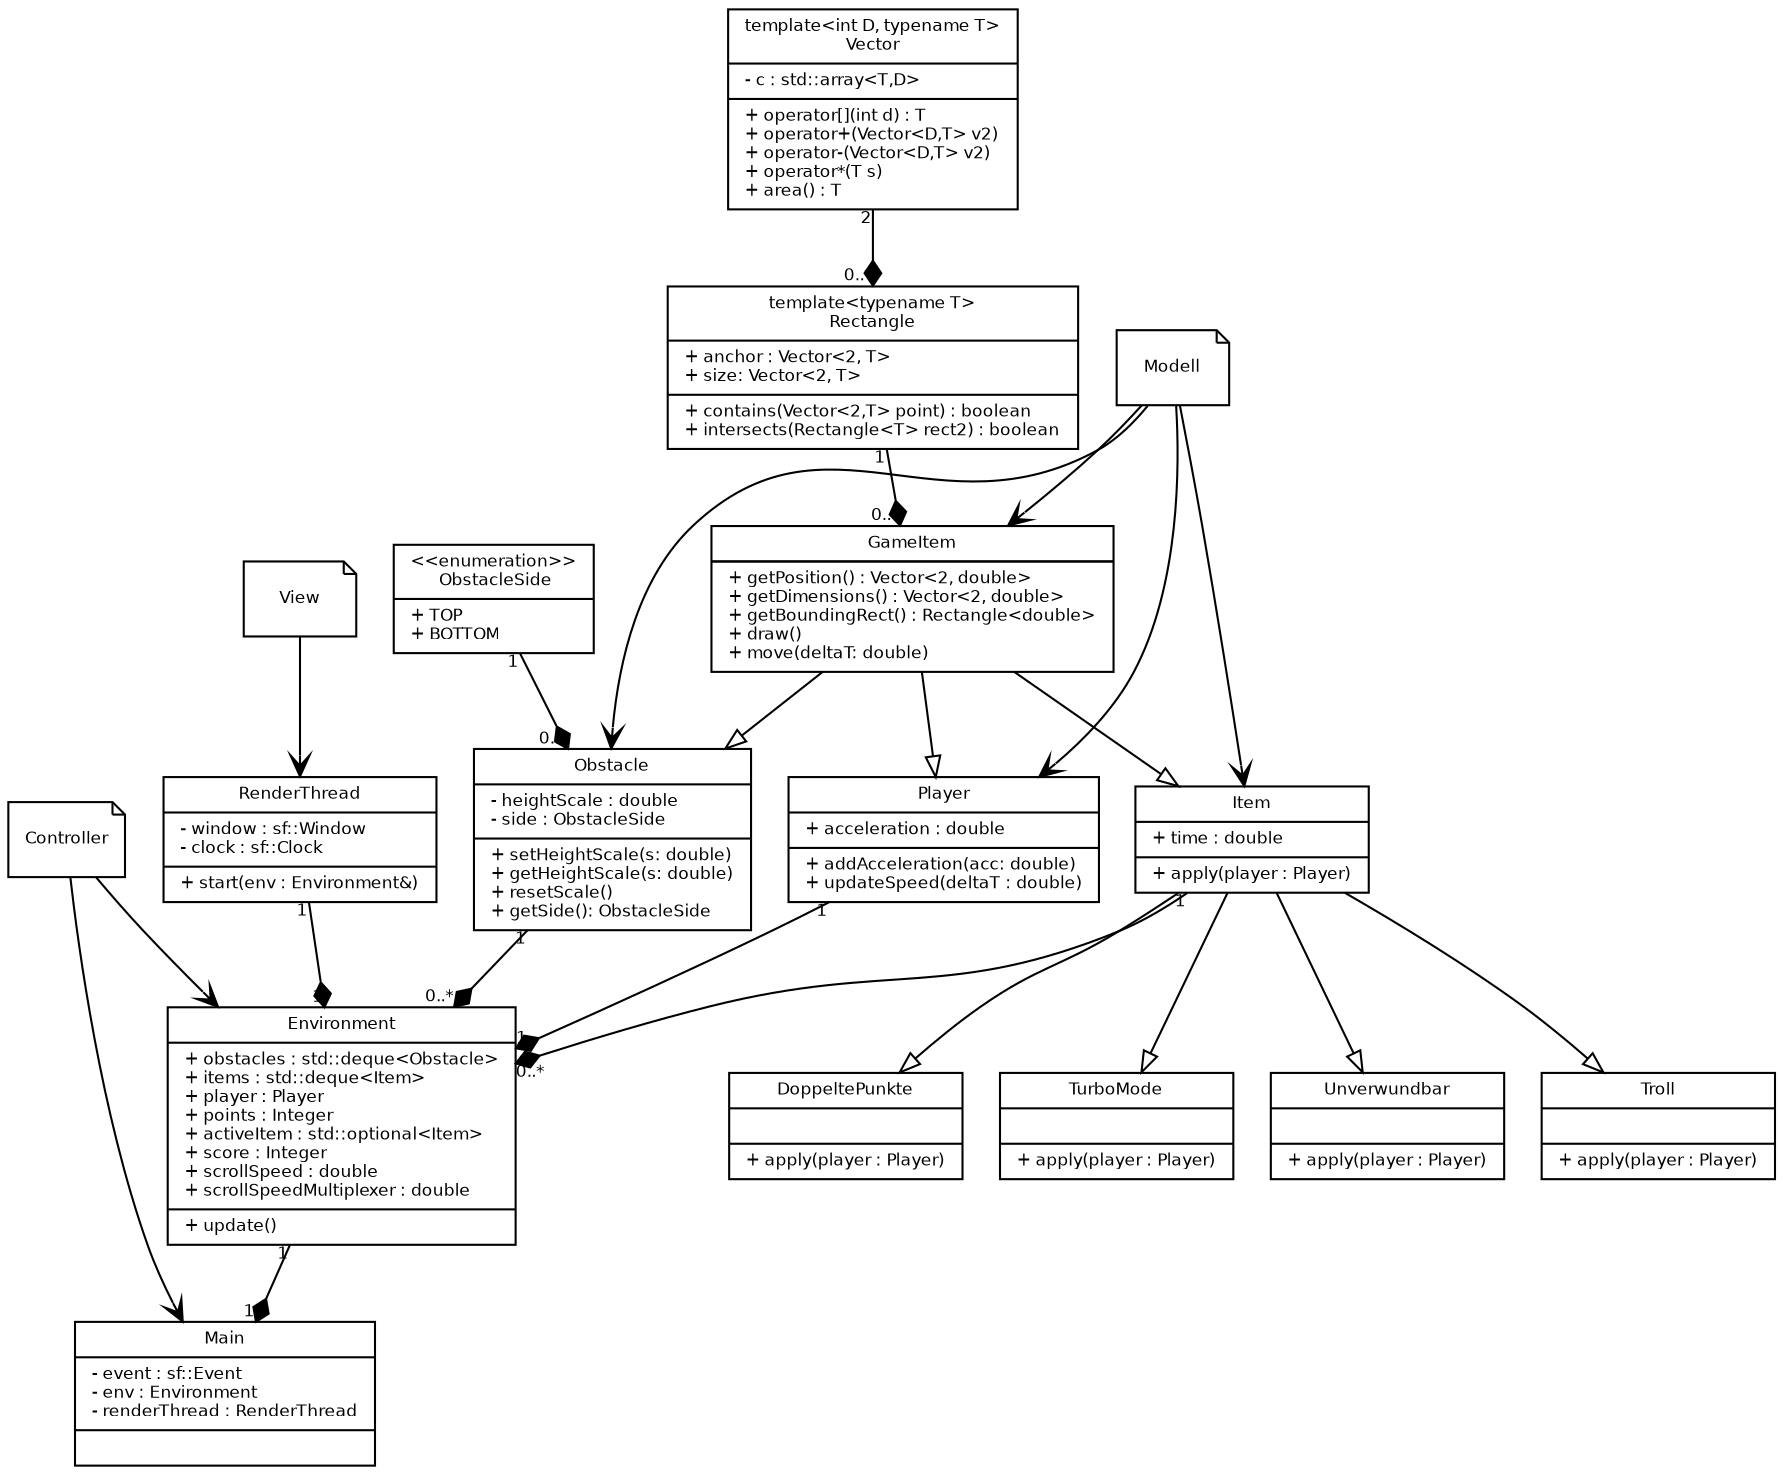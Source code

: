 digraph G {
    // General Layout
    fontname = "Bitstream Vera Sans"
    fontsize = 8

    node [
        fontname = "Bitstream Vera Sans"
        fontsize = 8
        shape = "record"
    ]

    edge [
        fontname = "Bitstream Vera Sans"
        fontsize = 8
        arrowhead = "onormal"
    ]

    // Classes
    RenderThread [
        label = "{RenderThread|- window : sf::Window\l- clock : sf::Clock\l|+ start(env : Environment&)\l}"
    ]

    Main [
        label = "{Main|- event : sf::Event\l- env : Environment\l- renderThread : RenderThread\l|}"
    ]

    Environment [
        label = "{Environment|+ obstacles : std::deque\<Obstacle\>\l+ items : std::deque\<Item\>\l+ player : Player\l+ points : Integer\l+ activeItem : std::optional\<Item\>\l+ score : Integer\l+ scrollSpeed : double\l+ scrollSpeedMultiplexer : double\l|+ update()\l}"
    ]

    GameItem [
        label = "{GameItem|- boundingRect : Rectangle<double>\l- speed : Vector\<2, double\>\l|+ getPosition() : Vector\<2, double\>\l+ getDimensions() : Vector\<2, double\>\l+ getBoundingRect() : Rectangle\<double\>\l+ draw()\l+ move(deltaT: double)\l}"
    ]
    Obstacle [
        label = "{Obstacle|- heightScale : double\l- side : ObstacleSide\l|+ setHeightScale(s: double)\l+ getHeightScale(s: double)\l+ resetScale()\l+ getSide(): ObstacleSide\l}"
    ]       

    ObstacleSide [
        label = "{\<\<enumeration\>\>\n ObstacleSide|+ TOP\l+ BOTTOM\l}"
    ]

    Item [
        label = "{Item|+ time : double\l| + apply(player : Player)\l}"
    ]

    ItemTypeUnverwundbar [
        label = "{Unverwundbar||+ apply(player : Player)\l}"
    ]
    ItemTypeTroll [
        label = "{Troll||+ apply(player : Player)\l}"
    ]
    ItemTypeDoppeltePunkte [
        label = "{DoppeltePunkte||+ apply(player : Player)\l}"
    ]
    ItemTypeTurboMode [
        label = "{TurboMode||+ apply(player : Player)\l}"
    ]

    Player [
        label = "{Player|+ acceleration : double\l|+ addAcceleration(acc: double)\l+ updateSpeed(deltaT : double)\l}"
    ]
    
    Rectangle [
        label = "{template\<typename T\>\nRectangle|+ anchor : Vector\<2, T\>\l+ size: Vector\<2, T\>\l|+ contains(Vector\<2,T\> point) : boolean\l+ intersects(Rectangle\<T\> rect2) : boolean\l}"
    ]

    Vector [
        label = "{template\<int D, typename T\>\nVector|- c : std::array\<T,D\>\l|+ operator[](int d) : T\l+ operator+(Vector\<D,T\> v2)\l+ operator-(Vector\<D,T\> v2)\l+ operator*(T s)\l+ area() : T\l}"
    ]

    // Connections
    GameItem -> Player
    GameItem -> Obstacle
    GameItem -> Item
    Item -> ItemTypeUnverwundbar
    Item -> ItemTypeTurboMode
    Item -> ItemTypeTroll
    Item -> ItemTypeDoppeltePunkte

    Vector -> Rectangle [
        arrowhead = "diamond"

        headlabel = "0..*"
        taillabel = "2"
    ]

    Rectangle -> GameItem[
        arrowhead = "diamond"

        headlabel = "0..*"
        taillabel = "1"
    ] 

    Obstacle -> Environment[
        arrowhead = "diamond"

        headlabel = "0..*"
        taillabel = "1"
    ] 
    Item -> Environment[
        arrowhead = "diamond"

        headlabel = "0..*"
        taillabel = "1"
    ] 

    Player -> Environment[
        arrowhead = "diamond"

        headlabel = "1"
        taillabel = "1"
    ] 

    RenderThread -> Environment [
        arrowhead = "diamond"

        headlabel = "1"
        taillabel = "1"
    ] 

    ObstacleSide -> Obstacle[
        arrowhead = "diamond"

        headlabel = "0..*"
        taillabel = "1"
    ] 

    Environment -> Main [
        arrowhead = "diamond"

        headlabel = "1"
        taillabel = "1"
    ] 


    // Notes
    Modell [
        shape = "note"
        label = "Modell"
    ]
    View [
        shape = "note"
        label = "View"
    ]
    Controller [
        shape = "note"
        label = "Controller"
    ]

    View -> RenderThread [
        arrowhead = "vee"
    ]
    Controller -> Environment [
        arrowhead = "vee"
    ]
    Controller -> Main [
        arrowhead = "vee"
    ]
    Modell -> GameItem [
        arrowhead = "vee"
    ]
    Modell -> Obstacle [
        arrowhead = "vee"
    ]
    Modell -> Item [
        arrowhead = "vee"
    ]
    Modell -> Player [
        arrowhead = "vee"
    ]
}    
